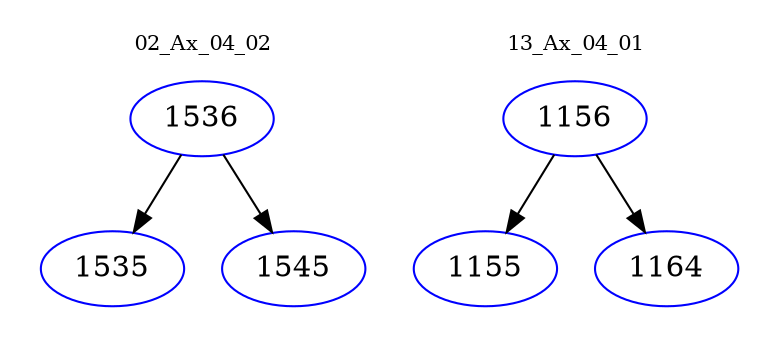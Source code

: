 digraph{
subgraph cluster_0 {
color = white
label = "02_Ax_04_02";
fontsize=10;
T0_1536 [label="1536", color="blue"]
T0_1536 -> T0_1535 [color="black"]
T0_1535 [label="1535", color="blue"]
T0_1536 -> T0_1545 [color="black"]
T0_1545 [label="1545", color="blue"]
}
subgraph cluster_1 {
color = white
label = "13_Ax_04_01";
fontsize=10;
T1_1156 [label="1156", color="blue"]
T1_1156 -> T1_1155 [color="black"]
T1_1155 [label="1155", color="blue"]
T1_1156 -> T1_1164 [color="black"]
T1_1164 [label="1164", color="blue"]
}
}
